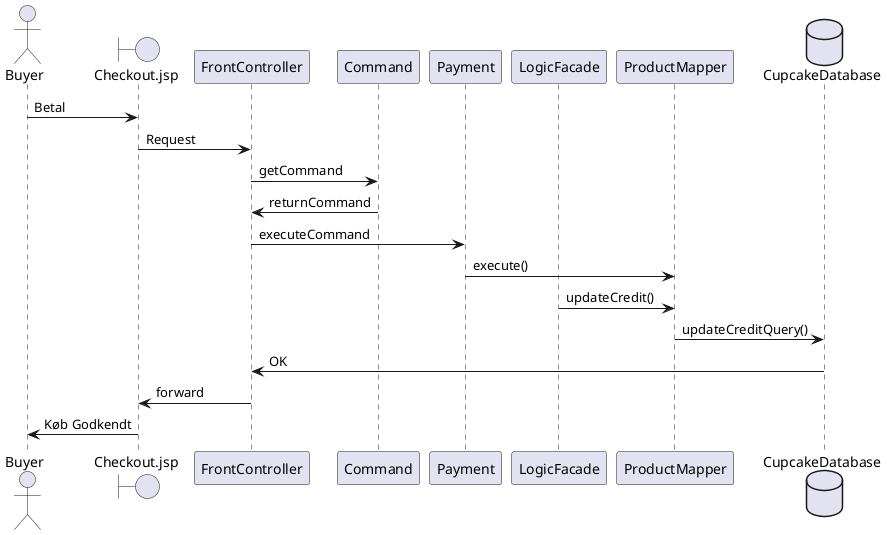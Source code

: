 @startuml
actor Buyer
boundary Checkout.jsp
participant FrontController
participant Command
participant Payment
participant LogicFacade
participant ProductMapper
database CupcakeDatabase


Buyer -> Checkout.jsp : Betal
Checkout.jsp -> FrontController: Request
FrontController -> Command: getCommand
Command -> FrontController: returnCommand
FrontController -> Payment: executeCommand
Payment ->  ProductMapper: execute()
LogicFacade -> ProductMapper: updateCredit()
ProductMapper -> CupcakeDatabase: updateCreditQuery()
CupcakeDatabase -> FrontController: OK
FrontController -> Checkout.jsp: forward
Checkout.jsp -> Buyer: Køb Godkendt
@enduml